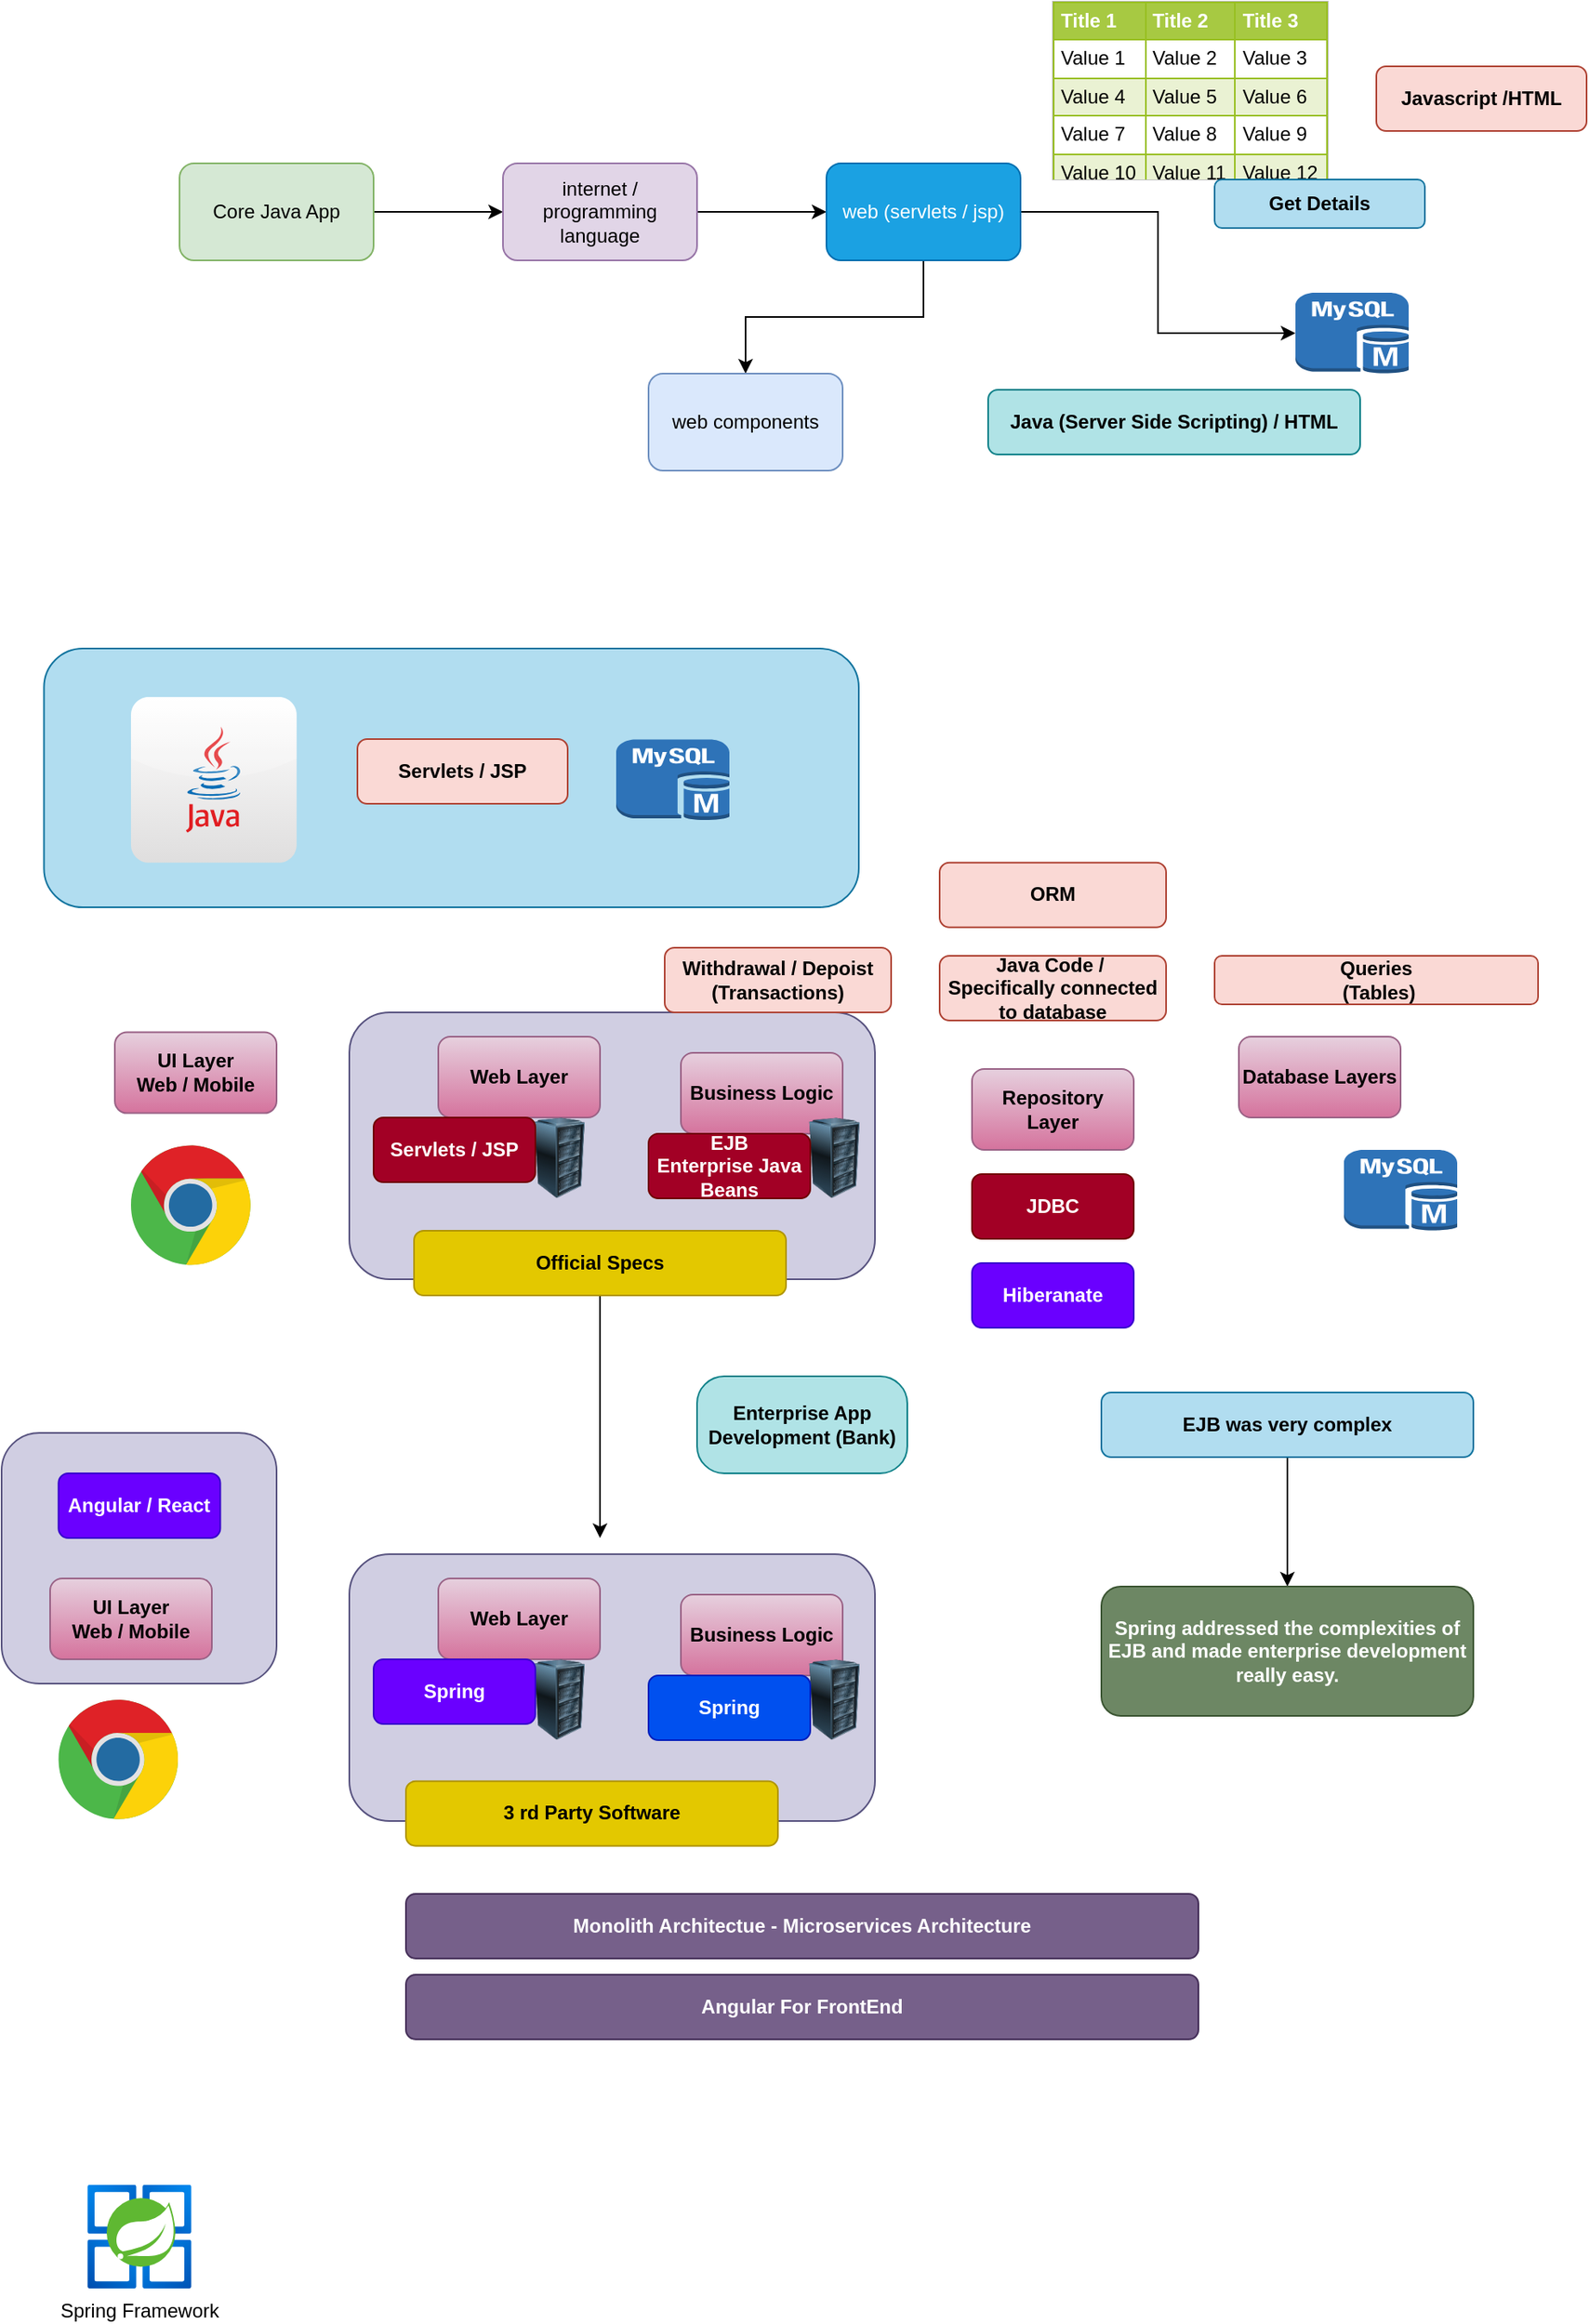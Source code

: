 <mxfile version="15.2.7" type="device"><diagram id="aNFFhRnuzRdWviUK43N4" name="Spring"><mxGraphModel dx="1024" dy="1700" grid="1" gridSize="10" guides="1" tooltips="1" connect="1" arrows="1" fold="1" page="1" pageScale="1" pageWidth="850" pageHeight="1100" math="0" shadow="0"><root><mxCell id="-p90UQV60p_7euiLr5Fx-0"/><mxCell id="-p90UQV60p_7euiLr5Fx-1" parent="-p90UQV60p_7euiLr5Fx-0"/><mxCell id="-p90UQV60p_7euiLr5Fx-58" value="" style="rounded=1;whiteSpace=wrap;html=1;fillColor=#d0cee2;strokeColor=#56517e;verticalAlign=bottom;" vertex="1" parent="-p90UQV60p_7euiLr5Fx-1"><mxGeometry y="855" width="170" height="155" as="geometry"/></mxCell><mxCell id="-p90UQV60p_7euiLr5Fx-38" value="" style="rounded=1;whiteSpace=wrap;html=1;fillColor=#d0cee2;strokeColor=#56517e;verticalAlign=bottom;" vertex="1" parent="-p90UQV60p_7euiLr5Fx-1"><mxGeometry x="215" y="595" width="325" height="165" as="geometry"/></mxCell><mxCell id="-p90UQV60p_7euiLr5Fx-18" value="" style="rounded=1;whiteSpace=wrap;html=1;fillColor=#b1ddf0;strokeColor=#10739e;verticalAlign=bottom;" vertex="1" parent="-p90UQV60p_7euiLr5Fx-1"><mxGeometry x="26.2" y="370" width="503.8" height="160" as="geometry"/></mxCell><mxCell id="-p90UQV60p_7euiLr5Fx-4" value="" style="edgeStyle=orthogonalEdgeStyle;rounded=0;orthogonalLoop=1;jettySize=auto;html=1;" edge="1" parent="-p90UQV60p_7euiLr5Fx-1" source="-p90UQV60p_7euiLr5Fx-2" target="-p90UQV60p_7euiLr5Fx-3"><mxGeometry relative="1" as="geometry"/></mxCell><mxCell id="-p90UQV60p_7euiLr5Fx-2" value="Core Java App" style="rounded=1;whiteSpace=wrap;html=1;fillColor=#d5e8d4;strokeColor=#82b366;" vertex="1" parent="-p90UQV60p_7euiLr5Fx-1"><mxGeometry x="110" y="70" width="120" height="60" as="geometry"/></mxCell><mxCell id="-p90UQV60p_7euiLr5Fx-6" value="" style="edgeStyle=orthogonalEdgeStyle;rounded=0;orthogonalLoop=1;jettySize=auto;html=1;" edge="1" parent="-p90UQV60p_7euiLr5Fx-1" source="-p90UQV60p_7euiLr5Fx-3" target="-p90UQV60p_7euiLr5Fx-5"><mxGeometry relative="1" as="geometry"/></mxCell><mxCell id="-p90UQV60p_7euiLr5Fx-3" value="internet / programming language" style="rounded=1;whiteSpace=wrap;html=1;fillColor=#e1d5e7;strokeColor=#9673a6;" vertex="1" parent="-p90UQV60p_7euiLr5Fx-1"><mxGeometry x="310" y="70" width="120" height="60" as="geometry"/></mxCell><mxCell id="-p90UQV60p_7euiLr5Fx-8" value="" style="edgeStyle=orthogonalEdgeStyle;rounded=0;orthogonalLoop=1;jettySize=auto;html=1;" edge="1" parent="-p90UQV60p_7euiLr5Fx-1" source="-p90UQV60p_7euiLr5Fx-5" target="-p90UQV60p_7euiLr5Fx-7"><mxGeometry relative="1" as="geometry"/></mxCell><mxCell id="-p90UQV60p_7euiLr5Fx-12" style="edgeStyle=orthogonalEdgeStyle;rounded=0;orthogonalLoop=1;jettySize=auto;html=1;entryX=0;entryY=0.5;entryDx=0;entryDy=0;entryPerimeter=0;" edge="1" parent="-p90UQV60p_7euiLr5Fx-1" source="-p90UQV60p_7euiLr5Fx-5" target="-p90UQV60p_7euiLr5Fx-11"><mxGeometry relative="1" as="geometry"/></mxCell><mxCell id="-p90UQV60p_7euiLr5Fx-5" value="web (servlets / jsp)&lt;br&gt;" style="rounded=1;whiteSpace=wrap;html=1;fillColor=#1ba1e2;strokeColor=#006EAF;fontColor=#ffffff;" vertex="1" parent="-p90UQV60p_7euiLr5Fx-1"><mxGeometry x="510" y="70" width="120" height="60" as="geometry"/></mxCell><mxCell id="-p90UQV60p_7euiLr5Fx-7" value="web components" style="whiteSpace=wrap;html=1;rounded=1;strokeColor=#6c8ebf;fillColor=#dae8fc;" vertex="1" parent="-p90UQV60p_7euiLr5Fx-1"><mxGeometry x="400" y="200" width="120" height="60" as="geometry"/></mxCell><mxCell id="-p90UQV60p_7euiLr5Fx-9" value="&lt;table border=&quot;1&quot; width=&quot;100%&quot; height=&quot;100%&quot; cellpadding=&quot;4&quot; style=&quot;width:100%;height:100%;border-collapse:collapse;&quot;&gt;&lt;tr style=&quot;background-color:#A7C942;color:#ffffff;border:1px solid #98bf21;&quot;&gt;&lt;th align=&quot;left&quot;&gt;Title 1&lt;/th&gt;&lt;th align=&quot;left&quot;&gt;Title 2&lt;/th&gt;&lt;th align=&quot;left&quot;&gt;Title 3&lt;/th&gt;&lt;/tr&gt;&lt;tr style=&quot;border:1px solid #98bf21;&quot;&gt;&lt;td&gt;Value 1&lt;/td&gt;&lt;td&gt;Value 2&lt;/td&gt;&lt;td&gt;Value 3&lt;/td&gt;&lt;/tr&gt;&lt;tr style=&quot;background-color:#EAF2D3;border:1px solid #98bf21;&quot;&gt;&lt;td&gt;Value 4&lt;/td&gt;&lt;td&gt;Value 5&lt;/td&gt;&lt;td&gt;Value 6&lt;/td&gt;&lt;/tr&gt;&lt;tr style=&quot;border:1px solid #98bf21;&quot;&gt;&lt;td&gt;Value 7&lt;/td&gt;&lt;td&gt;Value 8&lt;/td&gt;&lt;td&gt;Value 9&lt;/td&gt;&lt;/tr&gt;&lt;tr style=&quot;background-color:#EAF2D3;border:1px solid #98bf21;&quot;&gt;&lt;td&gt;Value 10&lt;/td&gt;&lt;td&gt;Value 11&lt;/td&gt;&lt;td&gt;Value 12&lt;/td&gt;&lt;/tr&gt;&lt;/table&gt;" style="text;html=1;strokeColor=#c0c0c0;fillColor=#ffffff;overflow=fill;rounded=0;" vertex="1" parent="-p90UQV60p_7euiLr5Fx-1"><mxGeometry x="650" y="-30" width="170" height="110" as="geometry"/></mxCell><mxCell id="-p90UQV60p_7euiLr5Fx-10" value="Javascript /HTML" style="rounded=1;whiteSpace=wrap;html=1;fillColor=#fad9d5;strokeColor=#ae4132;fontStyle=1;verticalAlign=middle;" vertex="1" parent="-p90UQV60p_7euiLr5Fx-1"><mxGeometry x="850" y="10" width="130" height="40" as="geometry"/></mxCell><mxCell id="-p90UQV60p_7euiLr5Fx-11" value="" style="outlineConnect=0;dashed=0;verticalLabelPosition=bottom;verticalAlign=top;align=center;html=1;shape=mxgraph.aws3.mysql_db_instance;fillColor=#2E73B8;gradientColor=none;" vertex="1" parent="-p90UQV60p_7euiLr5Fx-1"><mxGeometry x="800" y="150" width="70" height="50" as="geometry"/></mxCell><mxCell id="-p90UQV60p_7euiLr5Fx-13" value="Java (Server Side Scripting) / HTML" style="rounded=1;whiteSpace=wrap;html=1;fillColor=#b0e3e6;strokeColor=#0e8088;fontStyle=1;" vertex="1" parent="-p90UQV60p_7euiLr5Fx-1"><mxGeometry x="610" y="210" width="230" height="40" as="geometry"/></mxCell><mxCell id="-p90UQV60p_7euiLr5Fx-14" value="Get Details" style="rounded=1;whiteSpace=wrap;html=1;fillColor=#b1ddf0;strokeColor=#10739e;fontStyle=1;" vertex="1" parent="-p90UQV60p_7euiLr5Fx-1"><mxGeometry x="750" y="80" width="130" height="30" as="geometry"/></mxCell><mxCell id="-p90UQV60p_7euiLr5Fx-15" value="" style="dashed=0;outlineConnect=0;html=1;align=center;labelPosition=center;verticalLabelPosition=bottom;verticalAlign=top;shape=mxgraph.webicons.java;gradientColor=#DFDEDE" vertex="1" parent="-p90UQV60p_7euiLr5Fx-1"><mxGeometry x="80" y="400" width="102.4" height="102.4" as="geometry"/></mxCell><mxCell id="-p90UQV60p_7euiLr5Fx-16" value="" style="outlineConnect=0;dashed=0;verticalLabelPosition=bottom;verticalAlign=top;align=center;html=1;shape=mxgraph.aws3.mysql_db_instance;fillColor=#2E73B8;gradientColor=none;" vertex="1" parent="-p90UQV60p_7euiLr5Fx-1"><mxGeometry x="380" y="426.2" width="70" height="50" as="geometry"/></mxCell><mxCell id="-p90UQV60p_7euiLr5Fx-17" value="Servlets / JSP" style="rounded=1;whiteSpace=wrap;html=1;fillColor=#fad9d5;strokeColor=#ae4132;fontStyle=1;verticalAlign=middle;" vertex="1" parent="-p90UQV60p_7euiLr5Fx-1"><mxGeometry x="220" y="426" width="130" height="40" as="geometry"/></mxCell><mxCell id="-p90UQV60p_7euiLr5Fx-20" value="Enterprise App Development (Bank)" style="rounded=1;whiteSpace=wrap;html=1;fillColor=#b0e3e6;strokeColor=#0e8088;fontStyle=1;verticalAlign=middle;arcSize=28;" vertex="1" parent="-p90UQV60p_7euiLr5Fx-1"><mxGeometry x="430" y="820" width="130" height="60" as="geometry"/></mxCell><mxCell id="-p90UQV60p_7euiLr5Fx-21" value="UI Layer&lt;br&gt;&amp;nbsp;Web / Mobile&amp;nbsp;" style="rounded=1;whiteSpace=wrap;html=1;fillColor=#e6d0de;strokeColor=#996185;verticalAlign=middle;align=center;fontStyle=1;gradientColor=#d5739d;" vertex="1" parent="-p90UQV60p_7euiLr5Fx-1"><mxGeometry x="70" y="607.3" width="100" height="50" as="geometry"/></mxCell><mxCell id="-p90UQV60p_7euiLr5Fx-22" value="Web Layer" style="rounded=1;whiteSpace=wrap;html=1;fillColor=#e6d0de;strokeColor=#996185;verticalAlign=middle;align=center;fontStyle=1;gradientColor=#d5739d;" vertex="1" parent="-p90UQV60p_7euiLr5Fx-1"><mxGeometry x="270" y="610" width="100" height="50" as="geometry"/></mxCell><mxCell id="-p90UQV60p_7euiLr5Fx-23" value="" style="dashed=0;outlineConnect=0;html=1;align=center;labelPosition=center;verticalLabelPosition=bottom;verticalAlign=top;shape=mxgraph.weblogos.chrome" vertex="1" parent="-p90UQV60p_7euiLr5Fx-1"><mxGeometry x="80" y="677.3" width="74.8" height="75.4" as="geometry"/></mxCell><mxCell id="-p90UQV60p_7euiLr5Fx-24" value="Business Logic" style="rounded=1;whiteSpace=wrap;html=1;fillColor=#e6d0de;strokeColor=#996185;verticalAlign=middle;align=center;fontStyle=1;gradientColor=#d5739d;" vertex="1" parent="-p90UQV60p_7euiLr5Fx-1"><mxGeometry x="420" y="620" width="100" height="50" as="geometry"/></mxCell><mxCell id="-p90UQV60p_7euiLr5Fx-25" value="Repository Layer" style="rounded=1;whiteSpace=wrap;html=1;fillColor=#e6d0de;strokeColor=#996185;verticalAlign=middle;align=center;fontStyle=1;gradientColor=#d5739d;" vertex="1" parent="-p90UQV60p_7euiLr5Fx-1"><mxGeometry x="600" y="630" width="100" height="50" as="geometry"/></mxCell><mxCell id="-p90UQV60p_7euiLr5Fx-26" value="Database Layers" style="rounded=1;whiteSpace=wrap;html=1;fillColor=#e6d0de;strokeColor=#996185;verticalAlign=middle;align=center;fontStyle=1;gradientColor=#d5739d;" vertex="1" parent="-p90UQV60p_7euiLr5Fx-1"><mxGeometry x="765" y="610" width="100" height="50" as="geometry"/></mxCell><mxCell id="-p90UQV60p_7euiLr5Fx-27" value="" style="outlineConnect=0;dashed=0;verticalLabelPosition=bottom;verticalAlign=top;align=center;html=1;shape=mxgraph.aws3.mysql_db_instance;fillColor=#2E73B8;gradientColor=none;" vertex="1" parent="-p90UQV60p_7euiLr5Fx-1"><mxGeometry x="830" y="680" width="70" height="50" as="geometry"/></mxCell><mxCell id="-p90UQV60p_7euiLr5Fx-28" value="Queries&lt;br&gt;&amp;nbsp;(Tables)" style="rounded=1;whiteSpace=wrap;html=1;fillColor=#fad9d5;strokeColor=#ae4132;fontStyle=1;" vertex="1" parent="-p90UQV60p_7euiLr5Fx-1"><mxGeometry x="750" y="560" width="200" height="30" as="geometry"/></mxCell><mxCell id="-p90UQV60p_7euiLr5Fx-29" value="Java Code /&amp;nbsp;&lt;br&gt;Specifically connected to database" style="rounded=1;whiteSpace=wrap;html=1;fillColor=#fad9d5;strokeColor=#ae4132;fontStyle=1;" vertex="1" parent="-p90UQV60p_7euiLr5Fx-1"><mxGeometry x="580" y="560" width="140" height="40" as="geometry"/></mxCell><mxCell id="-p90UQV60p_7euiLr5Fx-30" value="ORM" style="rounded=1;whiteSpace=wrap;html=1;fillColor=#fad9d5;strokeColor=#ae4132;fontStyle=1;" vertex="1" parent="-p90UQV60p_7euiLr5Fx-1"><mxGeometry x="580" y="502.4" width="140" height="40" as="geometry"/></mxCell><mxCell id="-p90UQV60p_7euiLr5Fx-31" value="Withdrawal / Depoist (Transactions)" style="rounded=1;whiteSpace=wrap;html=1;fillColor=#fad9d5;strokeColor=#ae4132;fontStyle=1;" vertex="1" parent="-p90UQV60p_7euiLr5Fx-1"><mxGeometry x="410" y="555" width="140" height="40" as="geometry"/></mxCell><mxCell id="-p90UQV60p_7euiLr5Fx-32" value="" style="image;html=1;image=img/lib/clip_art/computers/Server_Rack_128x128.png" vertex="1" parent="-p90UQV60p_7euiLr5Fx-1"><mxGeometry x="490" y="660" width="50" height="50" as="geometry"/></mxCell><mxCell id="-p90UQV60p_7euiLr5Fx-34" value="" style="image;html=1;image=img/lib/clip_art/computers/Server_Rack_128x128.png" vertex="1" parent="-p90UQV60p_7euiLr5Fx-1"><mxGeometry x="320" y="660" width="50" height="50" as="geometry"/></mxCell><mxCell id="-p90UQV60p_7euiLr5Fx-36" value="EJB&lt;br&gt;Enterprise Java Beans" style="rounded=1;whiteSpace=wrap;html=1;fillColor=#a20025;strokeColor=#6F0000;fontStyle=1;fontColor=#ffffff;" vertex="1" parent="-p90UQV60p_7euiLr5Fx-1"><mxGeometry x="400" y="670" width="100" height="40" as="geometry"/></mxCell><mxCell id="-p90UQV60p_7euiLr5Fx-37" value="Servlets / JSP" style="rounded=1;whiteSpace=wrap;html=1;fillColor=#a20025;strokeColor=#6F0000;fontStyle=1;fontColor=#ffffff;" vertex="1" parent="-p90UQV60p_7euiLr5Fx-1"><mxGeometry x="230" y="660" width="100" height="40" as="geometry"/></mxCell><mxCell id="-p90UQV60p_7euiLr5Fx-39" value="" style="rounded=1;whiteSpace=wrap;html=1;fillColor=#d0cee2;strokeColor=#56517e;verticalAlign=bottom;" vertex="1" parent="-p90UQV60p_7euiLr5Fx-1"><mxGeometry x="215" y="930" width="325" height="165" as="geometry"/></mxCell><mxCell id="-p90UQV60p_7euiLr5Fx-40" value="Web Layer" style="rounded=1;whiteSpace=wrap;html=1;fillColor=#e6d0de;strokeColor=#996185;verticalAlign=middle;align=center;fontStyle=1;gradientColor=#d5739d;" vertex="1" parent="-p90UQV60p_7euiLr5Fx-1"><mxGeometry x="270" y="945" width="100" height="50" as="geometry"/></mxCell><mxCell id="-p90UQV60p_7euiLr5Fx-41" value="Business Logic" style="rounded=1;whiteSpace=wrap;html=1;fillColor=#e6d0de;strokeColor=#996185;verticalAlign=middle;align=center;fontStyle=1;gradientColor=#d5739d;" vertex="1" parent="-p90UQV60p_7euiLr5Fx-1"><mxGeometry x="420" y="955" width="100" height="50" as="geometry"/></mxCell><mxCell id="-p90UQV60p_7euiLr5Fx-42" value="" style="image;html=1;image=img/lib/clip_art/computers/Server_Rack_128x128.png" vertex="1" parent="-p90UQV60p_7euiLr5Fx-1"><mxGeometry x="490" y="995" width="50" height="50" as="geometry"/></mxCell><mxCell id="-p90UQV60p_7euiLr5Fx-43" value="" style="image;html=1;image=img/lib/clip_art/computers/Server_Rack_128x128.png" vertex="1" parent="-p90UQV60p_7euiLr5Fx-1"><mxGeometry x="320" y="995" width="50" height="50" as="geometry"/></mxCell><mxCell id="-p90UQV60p_7euiLr5Fx-44" value="Spring" style="rounded=1;whiteSpace=wrap;html=1;fillColor=#0050ef;strokeColor=#001DBC;fontStyle=1;fontColor=#ffffff;" vertex="1" parent="-p90UQV60p_7euiLr5Fx-1"><mxGeometry x="400" y="1005" width="100" height="40" as="geometry"/></mxCell><mxCell id="-p90UQV60p_7euiLr5Fx-45" value="Spring" style="rounded=1;whiteSpace=wrap;html=1;fillColor=#6a00ff;strokeColor=#3700CC;fontStyle=1;fontColor=#ffffff;" vertex="1" parent="-p90UQV60p_7euiLr5Fx-1"><mxGeometry x="230" y="995" width="100" height="40" as="geometry"/></mxCell><mxCell id="-p90UQV60p_7euiLr5Fx-46" value="UI Layer&lt;br&gt;&amp;nbsp;Web / Mobile&amp;nbsp;" style="rounded=1;whiteSpace=wrap;html=1;fillColor=#e6d0de;strokeColor=#996185;verticalAlign=middle;align=center;fontStyle=1;gradientColor=#d5739d;" vertex="1" parent="-p90UQV60p_7euiLr5Fx-1"><mxGeometry x="30.0" y="945" width="100" height="50" as="geometry"/></mxCell><mxCell id="-p90UQV60p_7euiLr5Fx-47" value="" style="dashed=0;outlineConnect=0;html=1;align=center;labelPosition=center;verticalLabelPosition=bottom;verticalAlign=top;shape=mxgraph.weblogos.chrome" vertex="1" parent="-p90UQV60p_7euiLr5Fx-1"><mxGeometry x="35.2" y="1020" width="74.8" height="75.4" as="geometry"/></mxCell><mxCell id="-p90UQV60p_7euiLr5Fx-50" style="edgeStyle=orthogonalEdgeStyle;rounded=0;orthogonalLoop=1;jettySize=auto;html=1;" edge="1" parent="-p90UQV60p_7euiLr5Fx-1" source="-p90UQV60p_7euiLr5Fx-48"><mxGeometry relative="1" as="geometry"><mxPoint x="370" y="920" as="targetPoint"/></mxGeometry></mxCell><mxCell id="-p90UQV60p_7euiLr5Fx-48" value="Official Specs" style="rounded=1;whiteSpace=wrap;html=1;fillColor=#e3c800;strokeColor=#B09500;fontStyle=1;fontColor=#000000;" vertex="1" parent="-p90UQV60p_7euiLr5Fx-1"><mxGeometry x="255" y="730" width="230" height="40" as="geometry"/></mxCell><mxCell id="-p90UQV60p_7euiLr5Fx-49" value="3 rd Party Software" style="rounded=1;whiteSpace=wrap;html=1;fillColor=#e3c800;strokeColor=#B09500;fontStyle=1;fontColor=#000000;" vertex="1" parent="-p90UQV60p_7euiLr5Fx-1"><mxGeometry x="250" y="1070.4" width="230" height="40" as="geometry"/></mxCell><mxCell id="-p90UQV60p_7euiLr5Fx-53" value="" style="edgeStyle=orthogonalEdgeStyle;rounded=0;orthogonalLoop=1;jettySize=auto;html=1;" edge="1" parent="-p90UQV60p_7euiLr5Fx-1" source="-p90UQV60p_7euiLr5Fx-51" target="-p90UQV60p_7euiLr5Fx-52"><mxGeometry relative="1" as="geometry"/></mxCell><mxCell id="-p90UQV60p_7euiLr5Fx-51" value="EJB was very complex" style="rounded=1;whiteSpace=wrap;html=1;fillColor=#b1ddf0;strokeColor=#10739e;fontStyle=1;" vertex="1" parent="-p90UQV60p_7euiLr5Fx-1"><mxGeometry x="680" y="830" width="230" height="40" as="geometry"/></mxCell><mxCell id="-p90UQV60p_7euiLr5Fx-52" value="Spring addressed the complexities of EJB and made enterprise development really easy." style="rounded=1;whiteSpace=wrap;html=1;fillColor=#6d8764;strokeColor=#3A5431;fontStyle=1;fontColor=#ffffff;" vertex="1" parent="-p90UQV60p_7euiLr5Fx-1"><mxGeometry x="680" y="950" width="230" height="80" as="geometry"/></mxCell><mxCell id="-p90UQV60p_7euiLr5Fx-55" value="Angular / React" style="rounded=1;whiteSpace=wrap;html=1;fillColor=#6a00ff;strokeColor=#3700CC;fontStyle=1;fontColor=#ffffff;" vertex="1" parent="-p90UQV60p_7euiLr5Fx-1"><mxGeometry x="35.2" y="880" width="100" height="40" as="geometry"/></mxCell><mxCell id="-p90UQV60p_7euiLr5Fx-56" value="JDBC" style="rounded=1;whiteSpace=wrap;html=1;fillColor=#a20025;strokeColor=#6F0000;fontStyle=1;fontColor=#ffffff;" vertex="1" parent="-p90UQV60p_7euiLr5Fx-1"><mxGeometry x="600" y="695" width="100" height="40" as="geometry"/></mxCell><mxCell id="-p90UQV60p_7euiLr5Fx-57" value="Hiberanate" style="rounded=1;whiteSpace=wrap;html=1;fillColor=#6a00ff;strokeColor=#3700CC;fontStyle=1;fontColor=#ffffff;" vertex="1" parent="-p90UQV60p_7euiLr5Fx-1"><mxGeometry x="600" y="750" width="100" height="40" as="geometry"/></mxCell><mxCell id="-p90UQV60p_7euiLr5Fx-59" value="Monolith Architectue - Microservices Architecture" style="rounded=1;whiteSpace=wrap;html=1;fillColor=#76608a;strokeColor=#432D57;fontStyle=1;fontColor=#ffffff;" vertex="1" parent="-p90UQV60p_7euiLr5Fx-1"><mxGeometry x="250" y="1140" width="490" height="40" as="geometry"/></mxCell><mxCell id="-p90UQV60p_7euiLr5Fx-60" value="Angular For FrontEnd" style="rounded=1;whiteSpace=wrap;html=1;fillColor=#76608a;strokeColor=#432D57;fontStyle=1;fontColor=#ffffff;" vertex="1" parent="-p90UQV60p_7euiLr5Fx-1"><mxGeometry x="250" y="1190" width="490" height="40" as="geometry"/></mxCell><mxCell id="-p90UQV60p_7euiLr5Fx-62" value="Spring Framework" style="aspect=fixed;html=1;points=[];align=center;image;fontSize=12;image=img/lib/azure2/compute/Azure_Spring_Cloud.svg;" vertex="1" parent="-p90UQV60p_7euiLr5Fx-1"><mxGeometry x="51.2" y="1320" width="68" height="64" as="geometry"/></mxCell></root></mxGraphModel></diagram></mxfile>